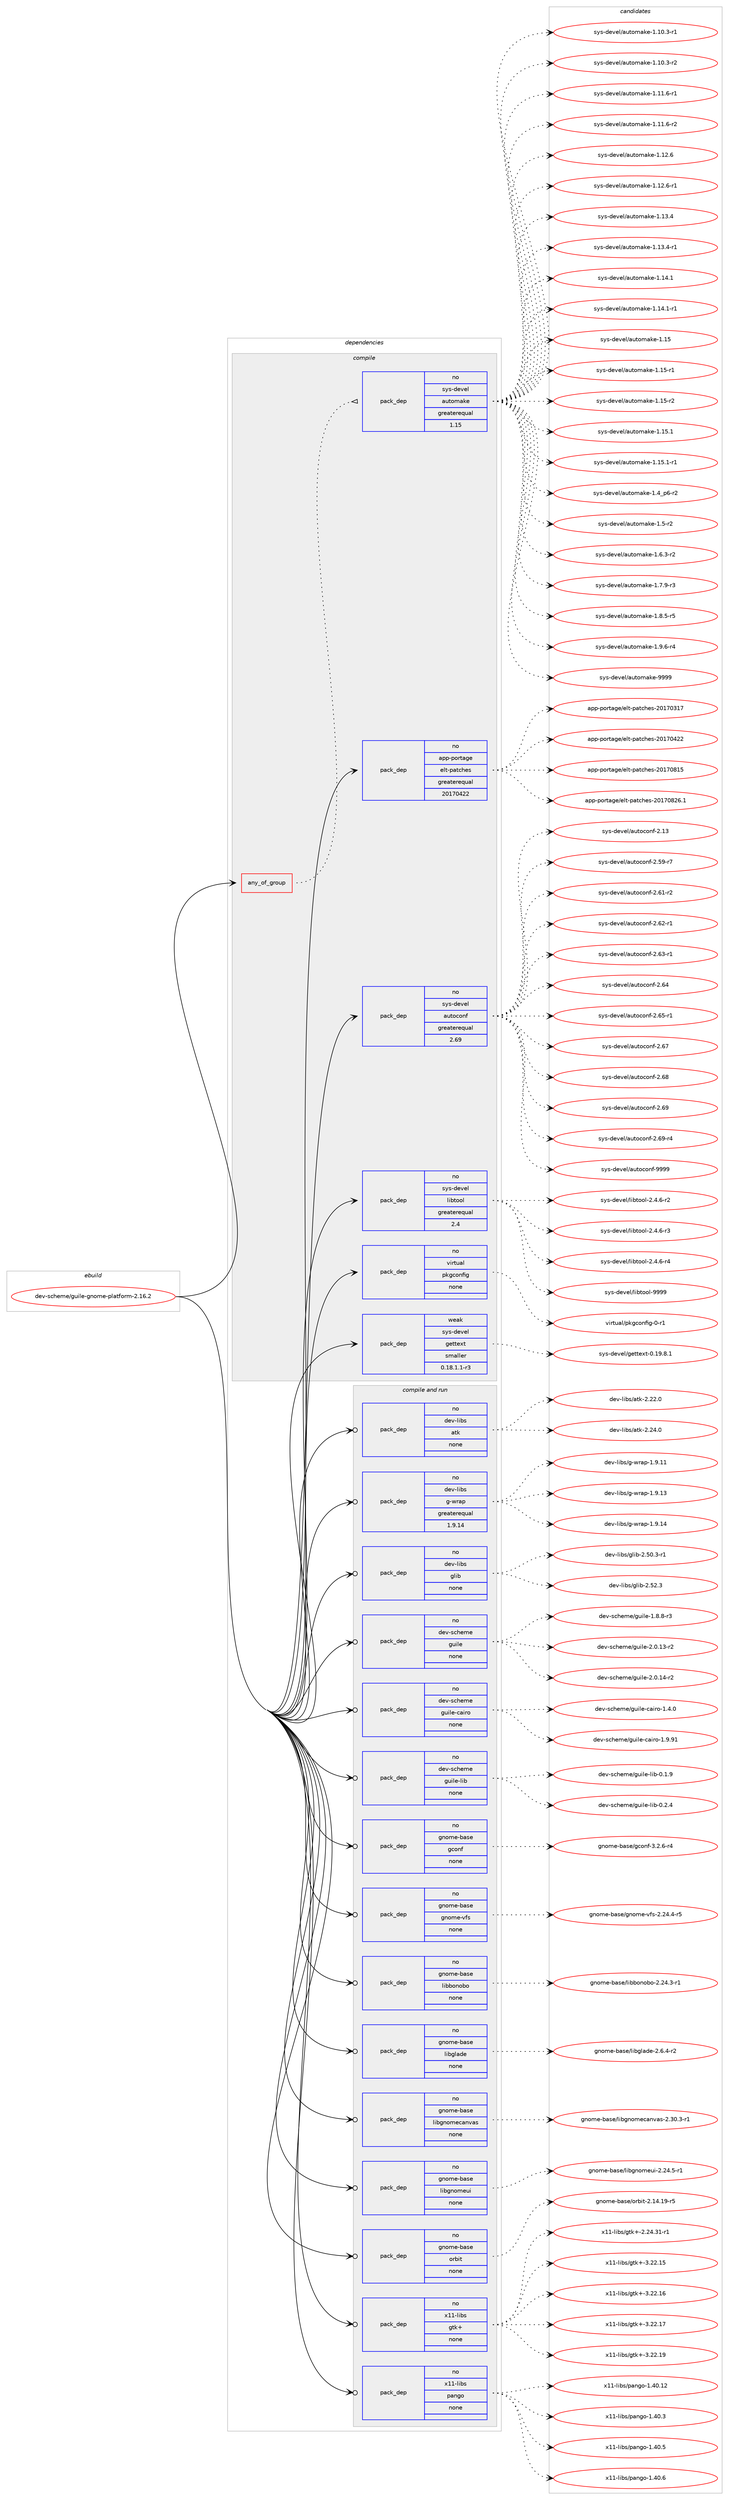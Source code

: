 digraph prolog {

# *************
# Graph options
# *************

newrank=true;
concentrate=true;
compound=true;
graph [rankdir=LR,fontname=Helvetica,fontsize=10,ranksep=1.5];#, ranksep=2.5, nodesep=0.2];
edge  [arrowhead=vee];
node  [fontname=Helvetica,fontsize=10];

# **********
# The ebuild
# **********

subgraph cluster_leftcol {
color=gray;
rank=same;
label=<<i>ebuild</i>>;
id [label="dev-scheme/guile-gnome-platform-2.16.2", color=red, width=4, href="../dev-scheme/guile-gnome-platform-2.16.2.svg"];
}

# ****************
# The dependencies
# ****************

subgraph cluster_midcol {
color=gray;
label=<<i>dependencies</i>>;
subgraph cluster_compile {
fillcolor="#eeeeee";
style=filled;
label=<<i>compile</i>>;
subgraph any4096 {
dependency278959 [label=<<TABLE BORDER="0" CELLBORDER="1" CELLSPACING="0" CELLPADDING="4"><TR><TD CELLPADDING="10">any_of_group</TD></TR></TABLE>>, shape=none, color=red];subgraph pack197776 {
dependency278960 [label=<<TABLE BORDER="0" CELLBORDER="1" CELLSPACING="0" CELLPADDING="4" WIDTH="220"><TR><TD ROWSPAN="6" CELLPADDING="30">pack_dep</TD></TR><TR><TD WIDTH="110">no</TD></TR><TR><TD>sys-devel</TD></TR><TR><TD>automake</TD></TR><TR><TD>greaterequal</TD></TR><TR><TD>1.15</TD></TR></TABLE>>, shape=none, color=blue];
}
dependency278959:e -> dependency278960:w [weight=20,style="dotted",arrowhead="oinv"];
}
id:e -> dependency278959:w [weight=20,style="solid",arrowhead="vee"];
subgraph pack197777 {
dependency278961 [label=<<TABLE BORDER="0" CELLBORDER="1" CELLSPACING="0" CELLPADDING="4" WIDTH="220"><TR><TD ROWSPAN="6" CELLPADDING="30">pack_dep</TD></TR><TR><TD WIDTH="110">no</TD></TR><TR><TD>app-portage</TD></TR><TR><TD>elt-patches</TD></TR><TR><TD>greaterequal</TD></TR><TR><TD>20170422</TD></TR></TABLE>>, shape=none, color=blue];
}
id:e -> dependency278961:w [weight=20,style="solid",arrowhead="vee"];
subgraph pack197778 {
dependency278962 [label=<<TABLE BORDER="0" CELLBORDER="1" CELLSPACING="0" CELLPADDING="4" WIDTH="220"><TR><TD ROWSPAN="6" CELLPADDING="30">pack_dep</TD></TR><TR><TD WIDTH="110">no</TD></TR><TR><TD>sys-devel</TD></TR><TR><TD>autoconf</TD></TR><TR><TD>greaterequal</TD></TR><TR><TD>2.69</TD></TR></TABLE>>, shape=none, color=blue];
}
id:e -> dependency278962:w [weight=20,style="solid",arrowhead="vee"];
subgraph pack197779 {
dependency278963 [label=<<TABLE BORDER="0" CELLBORDER="1" CELLSPACING="0" CELLPADDING="4" WIDTH="220"><TR><TD ROWSPAN="6" CELLPADDING="30">pack_dep</TD></TR><TR><TD WIDTH="110">no</TD></TR><TR><TD>sys-devel</TD></TR><TR><TD>libtool</TD></TR><TR><TD>greaterequal</TD></TR><TR><TD>2.4</TD></TR></TABLE>>, shape=none, color=blue];
}
id:e -> dependency278963:w [weight=20,style="solid",arrowhead="vee"];
subgraph pack197780 {
dependency278964 [label=<<TABLE BORDER="0" CELLBORDER="1" CELLSPACING="0" CELLPADDING="4" WIDTH="220"><TR><TD ROWSPAN="6" CELLPADDING="30">pack_dep</TD></TR><TR><TD WIDTH="110">no</TD></TR><TR><TD>virtual</TD></TR><TR><TD>pkgconfig</TD></TR><TR><TD>none</TD></TR><TR><TD></TD></TR></TABLE>>, shape=none, color=blue];
}
id:e -> dependency278964:w [weight=20,style="solid",arrowhead="vee"];
subgraph pack197781 {
dependency278965 [label=<<TABLE BORDER="0" CELLBORDER="1" CELLSPACING="0" CELLPADDING="4" WIDTH="220"><TR><TD ROWSPAN="6" CELLPADDING="30">pack_dep</TD></TR><TR><TD WIDTH="110">weak</TD></TR><TR><TD>sys-devel</TD></TR><TR><TD>gettext</TD></TR><TR><TD>smaller</TD></TR><TR><TD>0.18.1.1-r3</TD></TR></TABLE>>, shape=none, color=blue];
}
id:e -> dependency278965:w [weight=20,style="solid",arrowhead="vee"];
}
subgraph cluster_compileandrun {
fillcolor="#eeeeee";
style=filled;
label=<<i>compile and run</i>>;
subgraph pack197782 {
dependency278966 [label=<<TABLE BORDER="0" CELLBORDER="1" CELLSPACING="0" CELLPADDING="4" WIDTH="220"><TR><TD ROWSPAN="6" CELLPADDING="30">pack_dep</TD></TR><TR><TD WIDTH="110">no</TD></TR><TR><TD>dev-libs</TD></TR><TR><TD>atk</TD></TR><TR><TD>none</TD></TR><TR><TD></TD></TR></TABLE>>, shape=none, color=blue];
}
id:e -> dependency278966:w [weight=20,style="solid",arrowhead="odotvee"];
subgraph pack197783 {
dependency278967 [label=<<TABLE BORDER="0" CELLBORDER="1" CELLSPACING="0" CELLPADDING="4" WIDTH="220"><TR><TD ROWSPAN="6" CELLPADDING="30">pack_dep</TD></TR><TR><TD WIDTH="110">no</TD></TR><TR><TD>dev-libs</TD></TR><TR><TD>g-wrap</TD></TR><TR><TD>greaterequal</TD></TR><TR><TD>1.9.14</TD></TR></TABLE>>, shape=none, color=blue];
}
id:e -> dependency278967:w [weight=20,style="solid",arrowhead="odotvee"];
subgraph pack197784 {
dependency278968 [label=<<TABLE BORDER="0" CELLBORDER="1" CELLSPACING="0" CELLPADDING="4" WIDTH="220"><TR><TD ROWSPAN="6" CELLPADDING="30">pack_dep</TD></TR><TR><TD WIDTH="110">no</TD></TR><TR><TD>dev-libs</TD></TR><TR><TD>glib</TD></TR><TR><TD>none</TD></TR><TR><TD></TD></TR></TABLE>>, shape=none, color=blue];
}
id:e -> dependency278968:w [weight=20,style="solid",arrowhead="odotvee"];
subgraph pack197785 {
dependency278969 [label=<<TABLE BORDER="0" CELLBORDER="1" CELLSPACING="0" CELLPADDING="4" WIDTH="220"><TR><TD ROWSPAN="6" CELLPADDING="30">pack_dep</TD></TR><TR><TD WIDTH="110">no</TD></TR><TR><TD>dev-scheme</TD></TR><TR><TD>guile</TD></TR><TR><TD>none</TD></TR><TR><TD></TD></TR></TABLE>>, shape=none, color=blue];
}
id:e -> dependency278969:w [weight=20,style="solid",arrowhead="odotvee"];
subgraph pack197786 {
dependency278970 [label=<<TABLE BORDER="0" CELLBORDER="1" CELLSPACING="0" CELLPADDING="4" WIDTH="220"><TR><TD ROWSPAN="6" CELLPADDING="30">pack_dep</TD></TR><TR><TD WIDTH="110">no</TD></TR><TR><TD>dev-scheme</TD></TR><TR><TD>guile-cairo</TD></TR><TR><TD>none</TD></TR><TR><TD></TD></TR></TABLE>>, shape=none, color=blue];
}
id:e -> dependency278970:w [weight=20,style="solid",arrowhead="odotvee"];
subgraph pack197787 {
dependency278971 [label=<<TABLE BORDER="0" CELLBORDER="1" CELLSPACING="0" CELLPADDING="4" WIDTH="220"><TR><TD ROWSPAN="6" CELLPADDING="30">pack_dep</TD></TR><TR><TD WIDTH="110">no</TD></TR><TR><TD>dev-scheme</TD></TR><TR><TD>guile-lib</TD></TR><TR><TD>none</TD></TR><TR><TD></TD></TR></TABLE>>, shape=none, color=blue];
}
id:e -> dependency278971:w [weight=20,style="solid",arrowhead="odotvee"];
subgraph pack197788 {
dependency278972 [label=<<TABLE BORDER="0" CELLBORDER="1" CELLSPACING="0" CELLPADDING="4" WIDTH="220"><TR><TD ROWSPAN="6" CELLPADDING="30">pack_dep</TD></TR><TR><TD WIDTH="110">no</TD></TR><TR><TD>gnome-base</TD></TR><TR><TD>gconf</TD></TR><TR><TD>none</TD></TR><TR><TD></TD></TR></TABLE>>, shape=none, color=blue];
}
id:e -> dependency278972:w [weight=20,style="solid",arrowhead="odotvee"];
subgraph pack197789 {
dependency278973 [label=<<TABLE BORDER="0" CELLBORDER="1" CELLSPACING="0" CELLPADDING="4" WIDTH="220"><TR><TD ROWSPAN="6" CELLPADDING="30">pack_dep</TD></TR><TR><TD WIDTH="110">no</TD></TR><TR><TD>gnome-base</TD></TR><TR><TD>gnome-vfs</TD></TR><TR><TD>none</TD></TR><TR><TD></TD></TR></TABLE>>, shape=none, color=blue];
}
id:e -> dependency278973:w [weight=20,style="solid",arrowhead="odotvee"];
subgraph pack197790 {
dependency278974 [label=<<TABLE BORDER="0" CELLBORDER="1" CELLSPACING="0" CELLPADDING="4" WIDTH="220"><TR><TD ROWSPAN="6" CELLPADDING="30">pack_dep</TD></TR><TR><TD WIDTH="110">no</TD></TR><TR><TD>gnome-base</TD></TR><TR><TD>libbonobo</TD></TR><TR><TD>none</TD></TR><TR><TD></TD></TR></TABLE>>, shape=none, color=blue];
}
id:e -> dependency278974:w [weight=20,style="solid",arrowhead="odotvee"];
subgraph pack197791 {
dependency278975 [label=<<TABLE BORDER="0" CELLBORDER="1" CELLSPACING="0" CELLPADDING="4" WIDTH="220"><TR><TD ROWSPAN="6" CELLPADDING="30">pack_dep</TD></TR><TR><TD WIDTH="110">no</TD></TR><TR><TD>gnome-base</TD></TR><TR><TD>libglade</TD></TR><TR><TD>none</TD></TR><TR><TD></TD></TR></TABLE>>, shape=none, color=blue];
}
id:e -> dependency278975:w [weight=20,style="solid",arrowhead="odotvee"];
subgraph pack197792 {
dependency278976 [label=<<TABLE BORDER="0" CELLBORDER="1" CELLSPACING="0" CELLPADDING="4" WIDTH="220"><TR><TD ROWSPAN="6" CELLPADDING="30">pack_dep</TD></TR><TR><TD WIDTH="110">no</TD></TR><TR><TD>gnome-base</TD></TR><TR><TD>libgnomecanvas</TD></TR><TR><TD>none</TD></TR><TR><TD></TD></TR></TABLE>>, shape=none, color=blue];
}
id:e -> dependency278976:w [weight=20,style="solid",arrowhead="odotvee"];
subgraph pack197793 {
dependency278977 [label=<<TABLE BORDER="0" CELLBORDER="1" CELLSPACING="0" CELLPADDING="4" WIDTH="220"><TR><TD ROWSPAN="6" CELLPADDING="30">pack_dep</TD></TR><TR><TD WIDTH="110">no</TD></TR><TR><TD>gnome-base</TD></TR><TR><TD>libgnomeui</TD></TR><TR><TD>none</TD></TR><TR><TD></TD></TR></TABLE>>, shape=none, color=blue];
}
id:e -> dependency278977:w [weight=20,style="solid",arrowhead="odotvee"];
subgraph pack197794 {
dependency278978 [label=<<TABLE BORDER="0" CELLBORDER="1" CELLSPACING="0" CELLPADDING="4" WIDTH="220"><TR><TD ROWSPAN="6" CELLPADDING="30">pack_dep</TD></TR><TR><TD WIDTH="110">no</TD></TR><TR><TD>gnome-base</TD></TR><TR><TD>orbit</TD></TR><TR><TD>none</TD></TR><TR><TD></TD></TR></TABLE>>, shape=none, color=blue];
}
id:e -> dependency278978:w [weight=20,style="solid",arrowhead="odotvee"];
subgraph pack197795 {
dependency278979 [label=<<TABLE BORDER="0" CELLBORDER="1" CELLSPACING="0" CELLPADDING="4" WIDTH="220"><TR><TD ROWSPAN="6" CELLPADDING="30">pack_dep</TD></TR><TR><TD WIDTH="110">no</TD></TR><TR><TD>x11-libs</TD></TR><TR><TD>gtk+</TD></TR><TR><TD>none</TD></TR><TR><TD></TD></TR></TABLE>>, shape=none, color=blue];
}
id:e -> dependency278979:w [weight=20,style="solid",arrowhead="odotvee"];
subgraph pack197796 {
dependency278980 [label=<<TABLE BORDER="0" CELLBORDER="1" CELLSPACING="0" CELLPADDING="4" WIDTH="220"><TR><TD ROWSPAN="6" CELLPADDING="30">pack_dep</TD></TR><TR><TD WIDTH="110">no</TD></TR><TR><TD>x11-libs</TD></TR><TR><TD>pango</TD></TR><TR><TD>none</TD></TR><TR><TD></TD></TR></TABLE>>, shape=none, color=blue];
}
id:e -> dependency278980:w [weight=20,style="solid",arrowhead="odotvee"];
}
subgraph cluster_run {
fillcolor="#eeeeee";
style=filled;
label=<<i>run</i>>;
}
}

# **************
# The candidates
# **************

subgraph cluster_choices {
rank=same;
color=gray;
label=<<i>candidates</i>>;

subgraph choice197776 {
color=black;
nodesep=1;
choice11512111545100101118101108479711711611110997107101454946494846514511449 [label="sys-devel/automake-1.10.3-r1", color=red, width=4,href="../sys-devel/automake-1.10.3-r1.svg"];
choice11512111545100101118101108479711711611110997107101454946494846514511450 [label="sys-devel/automake-1.10.3-r2", color=red, width=4,href="../sys-devel/automake-1.10.3-r2.svg"];
choice11512111545100101118101108479711711611110997107101454946494946544511449 [label="sys-devel/automake-1.11.6-r1", color=red, width=4,href="../sys-devel/automake-1.11.6-r1.svg"];
choice11512111545100101118101108479711711611110997107101454946494946544511450 [label="sys-devel/automake-1.11.6-r2", color=red, width=4,href="../sys-devel/automake-1.11.6-r2.svg"];
choice1151211154510010111810110847971171161111099710710145494649504654 [label="sys-devel/automake-1.12.6", color=red, width=4,href="../sys-devel/automake-1.12.6.svg"];
choice11512111545100101118101108479711711611110997107101454946495046544511449 [label="sys-devel/automake-1.12.6-r1", color=red, width=4,href="../sys-devel/automake-1.12.6-r1.svg"];
choice1151211154510010111810110847971171161111099710710145494649514652 [label="sys-devel/automake-1.13.4", color=red, width=4,href="../sys-devel/automake-1.13.4.svg"];
choice11512111545100101118101108479711711611110997107101454946495146524511449 [label="sys-devel/automake-1.13.4-r1", color=red, width=4,href="../sys-devel/automake-1.13.4-r1.svg"];
choice1151211154510010111810110847971171161111099710710145494649524649 [label="sys-devel/automake-1.14.1", color=red, width=4,href="../sys-devel/automake-1.14.1.svg"];
choice11512111545100101118101108479711711611110997107101454946495246494511449 [label="sys-devel/automake-1.14.1-r1", color=red, width=4,href="../sys-devel/automake-1.14.1-r1.svg"];
choice115121115451001011181011084797117116111109971071014549464953 [label="sys-devel/automake-1.15", color=red, width=4,href="../sys-devel/automake-1.15.svg"];
choice1151211154510010111810110847971171161111099710710145494649534511449 [label="sys-devel/automake-1.15-r1", color=red, width=4,href="../sys-devel/automake-1.15-r1.svg"];
choice1151211154510010111810110847971171161111099710710145494649534511450 [label="sys-devel/automake-1.15-r2", color=red, width=4,href="../sys-devel/automake-1.15-r2.svg"];
choice1151211154510010111810110847971171161111099710710145494649534649 [label="sys-devel/automake-1.15.1", color=red, width=4,href="../sys-devel/automake-1.15.1.svg"];
choice11512111545100101118101108479711711611110997107101454946495346494511449 [label="sys-devel/automake-1.15.1-r1", color=red, width=4,href="../sys-devel/automake-1.15.1-r1.svg"];
choice115121115451001011181011084797117116111109971071014549465295112544511450 [label="sys-devel/automake-1.4_p6-r2", color=red, width=4,href="../sys-devel/automake-1.4_p6-r2.svg"];
choice11512111545100101118101108479711711611110997107101454946534511450 [label="sys-devel/automake-1.5-r2", color=red, width=4,href="../sys-devel/automake-1.5-r2.svg"];
choice115121115451001011181011084797117116111109971071014549465446514511450 [label="sys-devel/automake-1.6.3-r2", color=red, width=4,href="../sys-devel/automake-1.6.3-r2.svg"];
choice115121115451001011181011084797117116111109971071014549465546574511451 [label="sys-devel/automake-1.7.9-r3", color=red, width=4,href="../sys-devel/automake-1.7.9-r3.svg"];
choice115121115451001011181011084797117116111109971071014549465646534511453 [label="sys-devel/automake-1.8.5-r5", color=red, width=4,href="../sys-devel/automake-1.8.5-r5.svg"];
choice115121115451001011181011084797117116111109971071014549465746544511452 [label="sys-devel/automake-1.9.6-r4", color=red, width=4,href="../sys-devel/automake-1.9.6-r4.svg"];
choice115121115451001011181011084797117116111109971071014557575757 [label="sys-devel/automake-9999", color=red, width=4,href="../sys-devel/automake-9999.svg"];
dependency278960:e -> choice11512111545100101118101108479711711611110997107101454946494846514511449:w [style=dotted,weight="100"];
dependency278960:e -> choice11512111545100101118101108479711711611110997107101454946494846514511450:w [style=dotted,weight="100"];
dependency278960:e -> choice11512111545100101118101108479711711611110997107101454946494946544511449:w [style=dotted,weight="100"];
dependency278960:e -> choice11512111545100101118101108479711711611110997107101454946494946544511450:w [style=dotted,weight="100"];
dependency278960:e -> choice1151211154510010111810110847971171161111099710710145494649504654:w [style=dotted,weight="100"];
dependency278960:e -> choice11512111545100101118101108479711711611110997107101454946495046544511449:w [style=dotted,weight="100"];
dependency278960:e -> choice1151211154510010111810110847971171161111099710710145494649514652:w [style=dotted,weight="100"];
dependency278960:e -> choice11512111545100101118101108479711711611110997107101454946495146524511449:w [style=dotted,weight="100"];
dependency278960:e -> choice1151211154510010111810110847971171161111099710710145494649524649:w [style=dotted,weight="100"];
dependency278960:e -> choice11512111545100101118101108479711711611110997107101454946495246494511449:w [style=dotted,weight="100"];
dependency278960:e -> choice115121115451001011181011084797117116111109971071014549464953:w [style=dotted,weight="100"];
dependency278960:e -> choice1151211154510010111810110847971171161111099710710145494649534511449:w [style=dotted,weight="100"];
dependency278960:e -> choice1151211154510010111810110847971171161111099710710145494649534511450:w [style=dotted,weight="100"];
dependency278960:e -> choice1151211154510010111810110847971171161111099710710145494649534649:w [style=dotted,weight="100"];
dependency278960:e -> choice11512111545100101118101108479711711611110997107101454946495346494511449:w [style=dotted,weight="100"];
dependency278960:e -> choice115121115451001011181011084797117116111109971071014549465295112544511450:w [style=dotted,weight="100"];
dependency278960:e -> choice11512111545100101118101108479711711611110997107101454946534511450:w [style=dotted,weight="100"];
dependency278960:e -> choice115121115451001011181011084797117116111109971071014549465446514511450:w [style=dotted,weight="100"];
dependency278960:e -> choice115121115451001011181011084797117116111109971071014549465546574511451:w [style=dotted,weight="100"];
dependency278960:e -> choice115121115451001011181011084797117116111109971071014549465646534511453:w [style=dotted,weight="100"];
dependency278960:e -> choice115121115451001011181011084797117116111109971071014549465746544511452:w [style=dotted,weight="100"];
dependency278960:e -> choice115121115451001011181011084797117116111109971071014557575757:w [style=dotted,weight="100"];
}
subgraph choice197777 {
color=black;
nodesep=1;
choice97112112451121111141169710310147101108116451129711699104101115455048495548514955 [label="app-portage/elt-patches-20170317", color=red, width=4,href="../app-portage/elt-patches-20170317.svg"];
choice97112112451121111141169710310147101108116451129711699104101115455048495548525050 [label="app-portage/elt-patches-20170422", color=red, width=4,href="../app-portage/elt-patches-20170422.svg"];
choice97112112451121111141169710310147101108116451129711699104101115455048495548564953 [label="app-portage/elt-patches-20170815", color=red, width=4,href="../app-portage/elt-patches-20170815.svg"];
choice971121124511211111411697103101471011081164511297116991041011154550484955485650544649 [label="app-portage/elt-patches-20170826.1", color=red, width=4,href="../app-portage/elt-patches-20170826.1.svg"];
dependency278961:e -> choice97112112451121111141169710310147101108116451129711699104101115455048495548514955:w [style=dotted,weight="100"];
dependency278961:e -> choice97112112451121111141169710310147101108116451129711699104101115455048495548525050:w [style=dotted,weight="100"];
dependency278961:e -> choice97112112451121111141169710310147101108116451129711699104101115455048495548564953:w [style=dotted,weight="100"];
dependency278961:e -> choice971121124511211111411697103101471011081164511297116991041011154550484955485650544649:w [style=dotted,weight="100"];
}
subgraph choice197778 {
color=black;
nodesep=1;
choice115121115451001011181011084797117116111991111101024550464951 [label="sys-devel/autoconf-2.13", color=red, width=4,href="../sys-devel/autoconf-2.13.svg"];
choice1151211154510010111810110847971171161119911111010245504653574511455 [label="sys-devel/autoconf-2.59-r7", color=red, width=4,href="../sys-devel/autoconf-2.59-r7.svg"];
choice1151211154510010111810110847971171161119911111010245504654494511450 [label="sys-devel/autoconf-2.61-r2", color=red, width=4,href="../sys-devel/autoconf-2.61-r2.svg"];
choice1151211154510010111810110847971171161119911111010245504654504511449 [label="sys-devel/autoconf-2.62-r1", color=red, width=4,href="../sys-devel/autoconf-2.62-r1.svg"];
choice1151211154510010111810110847971171161119911111010245504654514511449 [label="sys-devel/autoconf-2.63-r1", color=red, width=4,href="../sys-devel/autoconf-2.63-r1.svg"];
choice115121115451001011181011084797117116111991111101024550465452 [label="sys-devel/autoconf-2.64", color=red, width=4,href="../sys-devel/autoconf-2.64.svg"];
choice1151211154510010111810110847971171161119911111010245504654534511449 [label="sys-devel/autoconf-2.65-r1", color=red, width=4,href="../sys-devel/autoconf-2.65-r1.svg"];
choice115121115451001011181011084797117116111991111101024550465455 [label="sys-devel/autoconf-2.67", color=red, width=4,href="../sys-devel/autoconf-2.67.svg"];
choice115121115451001011181011084797117116111991111101024550465456 [label="sys-devel/autoconf-2.68", color=red, width=4,href="../sys-devel/autoconf-2.68.svg"];
choice115121115451001011181011084797117116111991111101024550465457 [label="sys-devel/autoconf-2.69", color=red, width=4,href="../sys-devel/autoconf-2.69.svg"];
choice1151211154510010111810110847971171161119911111010245504654574511452 [label="sys-devel/autoconf-2.69-r4", color=red, width=4,href="../sys-devel/autoconf-2.69-r4.svg"];
choice115121115451001011181011084797117116111991111101024557575757 [label="sys-devel/autoconf-9999", color=red, width=4,href="../sys-devel/autoconf-9999.svg"];
dependency278962:e -> choice115121115451001011181011084797117116111991111101024550464951:w [style=dotted,weight="100"];
dependency278962:e -> choice1151211154510010111810110847971171161119911111010245504653574511455:w [style=dotted,weight="100"];
dependency278962:e -> choice1151211154510010111810110847971171161119911111010245504654494511450:w [style=dotted,weight="100"];
dependency278962:e -> choice1151211154510010111810110847971171161119911111010245504654504511449:w [style=dotted,weight="100"];
dependency278962:e -> choice1151211154510010111810110847971171161119911111010245504654514511449:w [style=dotted,weight="100"];
dependency278962:e -> choice115121115451001011181011084797117116111991111101024550465452:w [style=dotted,weight="100"];
dependency278962:e -> choice1151211154510010111810110847971171161119911111010245504654534511449:w [style=dotted,weight="100"];
dependency278962:e -> choice115121115451001011181011084797117116111991111101024550465455:w [style=dotted,weight="100"];
dependency278962:e -> choice115121115451001011181011084797117116111991111101024550465456:w [style=dotted,weight="100"];
dependency278962:e -> choice115121115451001011181011084797117116111991111101024550465457:w [style=dotted,weight="100"];
dependency278962:e -> choice1151211154510010111810110847971171161119911111010245504654574511452:w [style=dotted,weight="100"];
dependency278962:e -> choice115121115451001011181011084797117116111991111101024557575757:w [style=dotted,weight="100"];
}
subgraph choice197779 {
color=black;
nodesep=1;
choice1151211154510010111810110847108105981161111111084550465246544511450 [label="sys-devel/libtool-2.4.6-r2", color=red, width=4,href="../sys-devel/libtool-2.4.6-r2.svg"];
choice1151211154510010111810110847108105981161111111084550465246544511451 [label="sys-devel/libtool-2.4.6-r3", color=red, width=4,href="../sys-devel/libtool-2.4.6-r3.svg"];
choice1151211154510010111810110847108105981161111111084550465246544511452 [label="sys-devel/libtool-2.4.6-r4", color=red, width=4,href="../sys-devel/libtool-2.4.6-r4.svg"];
choice1151211154510010111810110847108105981161111111084557575757 [label="sys-devel/libtool-9999", color=red, width=4,href="../sys-devel/libtool-9999.svg"];
dependency278963:e -> choice1151211154510010111810110847108105981161111111084550465246544511450:w [style=dotted,weight="100"];
dependency278963:e -> choice1151211154510010111810110847108105981161111111084550465246544511451:w [style=dotted,weight="100"];
dependency278963:e -> choice1151211154510010111810110847108105981161111111084550465246544511452:w [style=dotted,weight="100"];
dependency278963:e -> choice1151211154510010111810110847108105981161111111084557575757:w [style=dotted,weight="100"];
}
subgraph choice197780 {
color=black;
nodesep=1;
choice11810511411611797108471121071039911111010210510345484511449 [label="virtual/pkgconfig-0-r1", color=red, width=4,href="../virtual/pkgconfig-0-r1.svg"];
dependency278964:e -> choice11810511411611797108471121071039911111010210510345484511449:w [style=dotted,weight="100"];
}
subgraph choice197781 {
color=black;
nodesep=1;
choice1151211154510010111810110847103101116116101120116454846495746564649 [label="sys-devel/gettext-0.19.8.1", color=red, width=4,href="../sys-devel/gettext-0.19.8.1.svg"];
dependency278965:e -> choice1151211154510010111810110847103101116116101120116454846495746564649:w [style=dotted,weight="100"];
}
subgraph choice197782 {
color=black;
nodesep=1;
choice1001011184510810598115479711610745504650504648 [label="dev-libs/atk-2.22.0", color=red, width=4,href="../dev-libs/atk-2.22.0.svg"];
choice1001011184510810598115479711610745504650524648 [label="dev-libs/atk-2.24.0", color=red, width=4,href="../dev-libs/atk-2.24.0.svg"];
dependency278966:e -> choice1001011184510810598115479711610745504650504648:w [style=dotted,weight="100"];
dependency278966:e -> choice1001011184510810598115479711610745504650524648:w [style=dotted,weight="100"];
}
subgraph choice197783 {
color=black;
nodesep=1;
choice100101118451081059811547103451191149711245494657464949 [label="dev-libs/g-wrap-1.9.11", color=red, width=4,href="../dev-libs/g-wrap-1.9.11.svg"];
choice100101118451081059811547103451191149711245494657464951 [label="dev-libs/g-wrap-1.9.13", color=red, width=4,href="../dev-libs/g-wrap-1.9.13.svg"];
choice100101118451081059811547103451191149711245494657464952 [label="dev-libs/g-wrap-1.9.14", color=red, width=4,href="../dev-libs/g-wrap-1.9.14.svg"];
dependency278967:e -> choice100101118451081059811547103451191149711245494657464949:w [style=dotted,weight="100"];
dependency278967:e -> choice100101118451081059811547103451191149711245494657464951:w [style=dotted,weight="100"];
dependency278967:e -> choice100101118451081059811547103451191149711245494657464952:w [style=dotted,weight="100"];
}
subgraph choice197784 {
color=black;
nodesep=1;
choice10010111845108105981154710310810598455046534846514511449 [label="dev-libs/glib-2.50.3-r1", color=red, width=4,href="../dev-libs/glib-2.50.3-r1.svg"];
choice1001011184510810598115471031081059845504653504651 [label="dev-libs/glib-2.52.3", color=red, width=4,href="../dev-libs/glib-2.52.3.svg"];
dependency278968:e -> choice10010111845108105981154710310810598455046534846514511449:w [style=dotted,weight="100"];
dependency278968:e -> choice1001011184510810598115471031081059845504653504651:w [style=dotted,weight="100"];
}
subgraph choice197785 {
color=black;
nodesep=1;
choice1001011184511599104101109101471031171051081014549465646564511451 [label="dev-scheme/guile-1.8.8-r3", color=red, width=4,href="../dev-scheme/guile-1.8.8-r3.svg"];
choice100101118451159910410110910147103117105108101455046484649514511450 [label="dev-scheme/guile-2.0.13-r2", color=red, width=4,href="../dev-scheme/guile-2.0.13-r2.svg"];
choice100101118451159910410110910147103117105108101455046484649524511450 [label="dev-scheme/guile-2.0.14-r2", color=red, width=4,href="../dev-scheme/guile-2.0.14-r2.svg"];
dependency278969:e -> choice1001011184511599104101109101471031171051081014549465646564511451:w [style=dotted,weight="100"];
dependency278969:e -> choice100101118451159910410110910147103117105108101455046484649514511450:w [style=dotted,weight="100"];
dependency278969:e -> choice100101118451159910410110910147103117105108101455046484649524511450:w [style=dotted,weight="100"];
}
subgraph choice197786 {
color=black;
nodesep=1;
choice100101118451159910410110910147103117105108101459997105114111454946524648 [label="dev-scheme/guile-cairo-1.4.0", color=red, width=4,href="../dev-scheme/guile-cairo-1.4.0.svg"];
choice10010111845115991041011091014710311710510810145999710511411145494657465749 [label="dev-scheme/guile-cairo-1.9.91", color=red, width=4,href="../dev-scheme/guile-cairo-1.9.91.svg"];
dependency278970:e -> choice100101118451159910410110910147103117105108101459997105114111454946524648:w [style=dotted,weight="100"];
dependency278970:e -> choice10010111845115991041011091014710311710510810145999710511411145494657465749:w [style=dotted,weight="100"];
}
subgraph choice197787 {
color=black;
nodesep=1;
choice1001011184511599104101109101471031171051081014510810598454846494657 [label="dev-scheme/guile-lib-0.1.9", color=red, width=4,href="../dev-scheme/guile-lib-0.1.9.svg"];
choice1001011184511599104101109101471031171051081014510810598454846504652 [label="dev-scheme/guile-lib-0.2.4", color=red, width=4,href="../dev-scheme/guile-lib-0.2.4.svg"];
dependency278971:e -> choice1001011184511599104101109101471031171051081014510810598454846494657:w [style=dotted,weight="100"];
dependency278971:e -> choice1001011184511599104101109101471031171051081014510810598454846504652:w [style=dotted,weight="100"];
}
subgraph choice197788 {
color=black;
nodesep=1;
choice10311011110910145989711510147103991111101024551465046544511452 [label="gnome-base/gconf-3.2.6-r4", color=red, width=4,href="../gnome-base/gconf-3.2.6-r4.svg"];
dependency278972:e -> choice10311011110910145989711510147103991111101024551465046544511452:w [style=dotted,weight="100"];
}
subgraph choice197789 {
color=black;
nodesep=1;
choice1031101111091014598971151014710311011110910145118102115455046505246524511453 [label="gnome-base/gnome-vfs-2.24.4-r5", color=red, width=4,href="../gnome-base/gnome-vfs-2.24.4-r5.svg"];
dependency278973:e -> choice1031101111091014598971151014710311011110910145118102115455046505246524511453:w [style=dotted,weight="100"];
}
subgraph choice197790 {
color=black;
nodesep=1;
choice10311011110910145989711510147108105989811111011198111455046505246514511449 [label="gnome-base/libbonobo-2.24.3-r1", color=red, width=4,href="../gnome-base/libbonobo-2.24.3-r1.svg"];
dependency278974:e -> choice10311011110910145989711510147108105989811111011198111455046505246514511449:w [style=dotted,weight="100"];
}
subgraph choice197791 {
color=black;
nodesep=1;
choice1031101111091014598971151014710810598103108971001014550465446524511450 [label="gnome-base/libglade-2.6.4-r2", color=red, width=4,href="../gnome-base/libglade-2.6.4-r2.svg"];
dependency278975:e -> choice1031101111091014598971151014710810598103108971001014550465446524511450:w [style=dotted,weight="100"];
}
subgraph choice197792 {
color=black;
nodesep=1;
choice1031101111091014598971151014710810598103110111109101999711011897115455046514846514511449 [label="gnome-base/libgnomecanvas-2.30.3-r1", color=red, width=4,href="../gnome-base/libgnomecanvas-2.30.3-r1.svg"];
dependency278976:e -> choice1031101111091014598971151014710810598103110111109101999711011897115455046514846514511449:w [style=dotted,weight="100"];
}
subgraph choice197793 {
color=black;
nodesep=1;
choice1031101111091014598971151014710810598103110111109101117105455046505246534511449 [label="gnome-base/libgnomeui-2.24.5-r1", color=red, width=4,href="../gnome-base/libgnomeui-2.24.5-r1.svg"];
dependency278977:e -> choice1031101111091014598971151014710810598103110111109101117105455046505246534511449:w [style=dotted,weight="100"];
}
subgraph choice197794 {
color=black;
nodesep=1;
choice103110111109101459897115101471111149810511645504649524649574511453 [label="gnome-base/orbit-2.14.19-r5", color=red, width=4,href="../gnome-base/orbit-2.14.19-r5.svg"];
dependency278978:e -> choice103110111109101459897115101471111149810511645504649524649574511453:w [style=dotted,weight="100"];
}
subgraph choice197795 {
color=black;
nodesep=1;
choice12049494510810598115471031161074345504650524651494511449 [label="x11-libs/gtk+-2.24.31-r1", color=red, width=4,href="../x11-libs/gtk+-2.24.31-r1.svg"];
choice1204949451081059811547103116107434551465050464953 [label="x11-libs/gtk+-3.22.15", color=red, width=4,href="../x11-libs/gtk+-3.22.15.svg"];
choice1204949451081059811547103116107434551465050464954 [label="x11-libs/gtk+-3.22.16", color=red, width=4,href="../x11-libs/gtk+-3.22.16.svg"];
choice1204949451081059811547103116107434551465050464955 [label="x11-libs/gtk+-3.22.17", color=red, width=4,href="../x11-libs/gtk+-3.22.17.svg"];
choice1204949451081059811547103116107434551465050464957 [label="x11-libs/gtk+-3.22.19", color=red, width=4,href="../x11-libs/gtk+-3.22.19.svg"];
dependency278979:e -> choice12049494510810598115471031161074345504650524651494511449:w [style=dotted,weight="100"];
dependency278979:e -> choice1204949451081059811547103116107434551465050464953:w [style=dotted,weight="100"];
dependency278979:e -> choice1204949451081059811547103116107434551465050464954:w [style=dotted,weight="100"];
dependency278979:e -> choice1204949451081059811547103116107434551465050464955:w [style=dotted,weight="100"];
dependency278979:e -> choice1204949451081059811547103116107434551465050464957:w [style=dotted,weight="100"];
}
subgraph choice197796 {
color=black;
nodesep=1;
choice1204949451081059811547112971101031114549465248464950 [label="x11-libs/pango-1.40.12", color=red, width=4,href="../x11-libs/pango-1.40.12.svg"];
choice12049494510810598115471129711010311145494652484651 [label="x11-libs/pango-1.40.3", color=red, width=4,href="../x11-libs/pango-1.40.3.svg"];
choice12049494510810598115471129711010311145494652484653 [label="x11-libs/pango-1.40.5", color=red, width=4,href="../x11-libs/pango-1.40.5.svg"];
choice12049494510810598115471129711010311145494652484654 [label="x11-libs/pango-1.40.6", color=red, width=4,href="../x11-libs/pango-1.40.6.svg"];
dependency278980:e -> choice1204949451081059811547112971101031114549465248464950:w [style=dotted,weight="100"];
dependency278980:e -> choice12049494510810598115471129711010311145494652484651:w [style=dotted,weight="100"];
dependency278980:e -> choice12049494510810598115471129711010311145494652484653:w [style=dotted,weight="100"];
dependency278980:e -> choice12049494510810598115471129711010311145494652484654:w [style=dotted,weight="100"];
}
}

}
